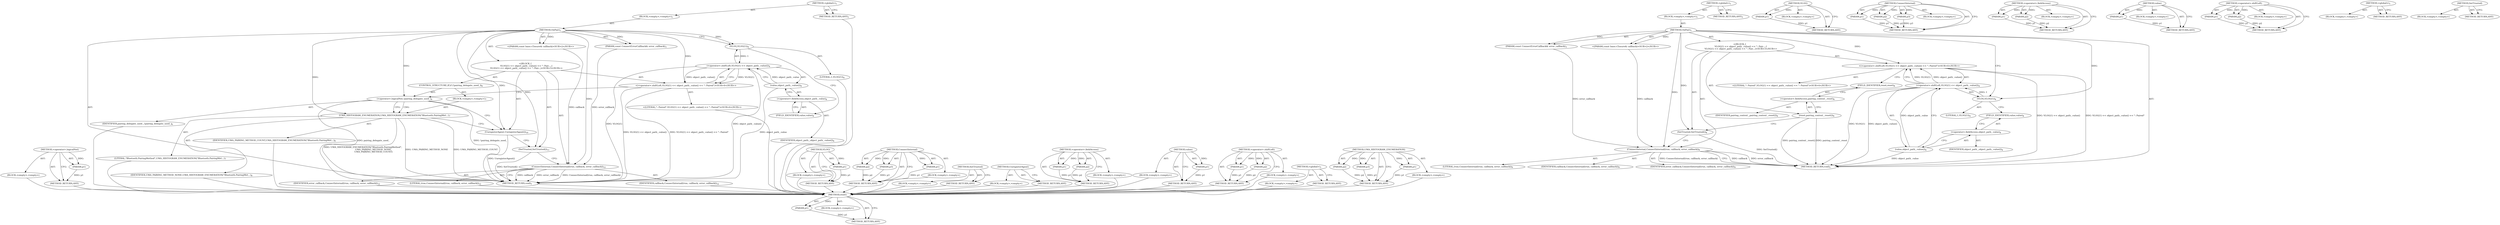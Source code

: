 digraph "SetTrusted" {
vulnerable_80 [label=<(METHOD,&lt;operator&gt;.logicalNot)>];
vulnerable_81 [label=<(PARAM,p1)>];
vulnerable_82 [label=<(BLOCK,&lt;empty&gt;,&lt;empty&gt;)>];
vulnerable_83 [label=<(METHOD_RETURN,ANY)>];
vulnerable_6 [label=<(METHOD,&lt;global&gt;)<SUB>1</SUB>>];
vulnerable_7 [label=<(BLOCK,&lt;empty&gt;,&lt;empty&gt;)<SUB>1</SUB>>];
vulnerable_8 [label=<(METHOD,OnPair)<SUB>1</SUB>>];
vulnerable_9 [label="<(PARAM,const base::Closure&amp; callback)<SUB>2</SUB>>"];
vulnerable_10 [label=<(PARAM,const ConnectErrorCallback&amp; error_callback)<SUB>3</SUB>>];
vulnerable_11 [label="<(BLOCK,{
   VLOG(1) &lt;&lt; object_path_.value() &lt;&lt; &quot;: Pair...,{
   VLOG(1) &lt;&lt; object_path_.value() &lt;&lt; &quot;: Pair...)<SUB>3</SUB>>"];
vulnerable_12 [label="<(&lt;operator&gt;.shiftLeft,VLOG(1) &lt;&lt; object_path_.value() &lt;&lt; &quot;: Paired&quot;)<SUB>4</SUB>>"];
vulnerable_13 [label=<(&lt;operator&gt;.shiftLeft,VLOG(1) &lt;&lt; object_path_.value())<SUB>4</SUB>>];
vulnerable_14 [label=<(VLOG,VLOG(1))<SUB>4</SUB>>];
vulnerable_15 [label=<(LITERAL,1,VLOG(1))<SUB>4</SUB>>];
vulnerable_16 [label=<(value,object_path_.value())<SUB>4</SUB>>];
vulnerable_17 [label=<(&lt;operator&gt;.fieldAccess,object_path_.value)<SUB>4</SUB>>];
vulnerable_18 [label=<(IDENTIFIER,object_path_,object_path_.value())<SUB>4</SUB>>];
vulnerable_19 [label=<(FIELD_IDENTIFIER,value,value)<SUB>4</SUB>>];
vulnerable_20 [label="<(LITERAL,&quot;: Paired&quot;,VLOG(1) &lt;&lt; object_path_.value() &lt;&lt; &quot;: Paired&quot;)<SUB>4</SUB>>"];
vulnerable_21 [label=<(CONTROL_STRUCTURE,IF,if (!pairing_delegate_used_))<SUB>6</SUB>>];
vulnerable_22 [label=<(&lt;operator&gt;.logicalNot,!pairing_delegate_used_)<SUB>6</SUB>>];
vulnerable_23 [label=<(IDENTIFIER,pairing_delegate_used_,!pairing_delegate_used_)<SUB>6</SUB>>];
vulnerable_24 [label=<(BLOCK,&lt;empty&gt;,&lt;empty&gt;)<SUB>7</SUB>>];
vulnerable_25 [label=<(UMA_HISTOGRAM_ENUMERATION,UMA_HISTOGRAM_ENUMERATION(&quot;Bluetooth.PairingMet...)<SUB>7</SUB>>];
vulnerable_26 [label=<(LITERAL,&quot;Bluetooth.PairingMethod&quot;,UMA_HISTOGRAM_ENUMERATION(&quot;Bluetooth.PairingMet...)<SUB>7</SUB>>];
vulnerable_27 [label=<(IDENTIFIER,UMA_PAIRING_METHOD_NONE,UMA_HISTOGRAM_ENUMERATION(&quot;Bluetooth.PairingMet...)<SUB>8</SUB>>];
vulnerable_28 [label=<(IDENTIFIER,UMA_PAIRING_METHOD_COUNT,UMA_HISTOGRAM_ENUMERATION(&quot;Bluetooth.PairingMet...)<SUB>9</SUB>>];
vulnerable_29 [label=<(UnregisterAgent,UnregisterAgent())<SUB>10</SUB>>];
vulnerable_30 [label=<(SetTrusted,SetTrusted())<SUB>11</SUB>>];
vulnerable_31 [label=<(ConnectInternal,ConnectInternal(true, callback, error_callback))<SUB>12</SUB>>];
vulnerable_32 [label=<(LITERAL,true,ConnectInternal(true, callback, error_callback))<SUB>12</SUB>>];
vulnerable_33 [label=<(IDENTIFIER,callback,ConnectInternal(true, callback, error_callback))<SUB>12</SUB>>];
vulnerable_34 [label=<(IDENTIFIER,error_callback,ConnectInternal(true, callback, error_callback))<SUB>12</SUB>>];
vulnerable_35 [label=<(METHOD_RETURN,void)<SUB>1</SUB>>];
vulnerable_37 [label=<(METHOD_RETURN,ANY)<SUB>1</SUB>>];
vulnerable_67 [label=<(METHOD,VLOG)>];
vulnerable_68 [label=<(PARAM,p1)>];
vulnerable_69 [label=<(BLOCK,&lt;empty&gt;,&lt;empty&gt;)>];
vulnerable_70 [label=<(METHOD_RETURN,ANY)>];
vulnerable_96 [label=<(METHOD,ConnectInternal)>];
vulnerable_97 [label=<(PARAM,p1)>];
vulnerable_98 [label=<(PARAM,p2)>];
vulnerable_99 [label=<(PARAM,p3)>];
vulnerable_100 [label=<(BLOCK,&lt;empty&gt;,&lt;empty&gt;)>];
vulnerable_101 [label=<(METHOD_RETURN,ANY)>];
vulnerable_93 [label=<(METHOD,SetTrusted)>];
vulnerable_94 [label=<(BLOCK,&lt;empty&gt;,&lt;empty&gt;)>];
vulnerable_95 [label=<(METHOD_RETURN,ANY)>];
vulnerable_90 [label=<(METHOD,UnregisterAgent)>];
vulnerable_91 [label=<(BLOCK,&lt;empty&gt;,&lt;empty&gt;)>];
vulnerable_92 [label=<(METHOD_RETURN,ANY)>];
vulnerable_75 [label=<(METHOD,&lt;operator&gt;.fieldAccess)>];
vulnerable_76 [label=<(PARAM,p1)>];
vulnerable_77 [label=<(PARAM,p2)>];
vulnerable_78 [label=<(BLOCK,&lt;empty&gt;,&lt;empty&gt;)>];
vulnerable_79 [label=<(METHOD_RETURN,ANY)>];
vulnerable_71 [label=<(METHOD,value)>];
vulnerable_72 [label=<(PARAM,p1)>];
vulnerable_73 [label=<(BLOCK,&lt;empty&gt;,&lt;empty&gt;)>];
vulnerable_74 [label=<(METHOD_RETURN,ANY)>];
vulnerable_62 [label=<(METHOD,&lt;operator&gt;.shiftLeft)>];
vulnerable_63 [label=<(PARAM,p1)>];
vulnerable_64 [label=<(PARAM,p2)>];
vulnerable_65 [label=<(BLOCK,&lt;empty&gt;,&lt;empty&gt;)>];
vulnerable_66 [label=<(METHOD_RETURN,ANY)>];
vulnerable_56 [label=<(METHOD,&lt;global&gt;)<SUB>1</SUB>>];
vulnerable_57 [label=<(BLOCK,&lt;empty&gt;,&lt;empty&gt;)>];
vulnerable_58 [label=<(METHOD_RETURN,ANY)>];
vulnerable_84 [label=<(METHOD,UMA_HISTOGRAM_ENUMERATION)>];
vulnerable_85 [label=<(PARAM,p1)>];
vulnerable_86 [label=<(PARAM,p2)>];
vulnerable_87 [label=<(PARAM,p3)>];
vulnerable_88 [label=<(BLOCK,&lt;empty&gt;,&lt;empty&gt;)>];
vulnerable_89 [label=<(METHOD_RETURN,ANY)>];
fixed_73 [label=<(METHOD,reset)>];
fixed_74 [label=<(PARAM,p1)>];
fixed_75 [label=<(BLOCK,&lt;empty&gt;,&lt;empty&gt;)>];
fixed_76 [label=<(METHOD_RETURN,ANY)>];
fixed_6 [label=<(METHOD,&lt;global&gt;)<SUB>1</SUB>>];
fixed_7 [label=<(BLOCK,&lt;empty&gt;,&lt;empty&gt;)<SUB>1</SUB>>];
fixed_8 [label=<(METHOD,OnPair)<SUB>1</SUB>>];
fixed_9 [label="<(PARAM,const base::Closure&amp; callback)<SUB>2</SUB>>"];
fixed_10 [label=<(PARAM,const ConnectErrorCallback&amp; error_callback)<SUB>3</SUB>>];
fixed_11 [label="<(BLOCK,{
   VLOG(1) &lt;&lt; object_path_.value() &lt;&lt; &quot;: Pair...,{
   VLOG(1) &lt;&lt; object_path_.value() &lt;&lt; &quot;: Pair...)<SUB>3</SUB>>"];
fixed_12 [label="<(&lt;operator&gt;.shiftLeft,VLOG(1) &lt;&lt; object_path_.value() &lt;&lt; &quot;: Paired&quot;)<SUB>4</SUB>>"];
fixed_13 [label=<(&lt;operator&gt;.shiftLeft,VLOG(1) &lt;&lt; object_path_.value())<SUB>4</SUB>>];
fixed_14 [label=<(VLOG,VLOG(1))<SUB>4</SUB>>];
fixed_15 [label=<(LITERAL,1,VLOG(1))<SUB>4</SUB>>];
fixed_16 [label=<(value,object_path_.value())<SUB>4</SUB>>];
fixed_17 [label=<(&lt;operator&gt;.fieldAccess,object_path_.value)<SUB>4</SUB>>];
fixed_18 [label=<(IDENTIFIER,object_path_,object_path_.value())<SUB>4</SUB>>];
fixed_19 [label=<(FIELD_IDENTIFIER,value,value)<SUB>4</SUB>>];
fixed_20 [label="<(LITERAL,&quot;: Paired&quot;,VLOG(1) &lt;&lt; object_path_.value() &lt;&lt; &quot;: Paired&quot;)<SUB>4</SUB>>"];
fixed_21 [label=<(reset,pairing_context_.reset())<SUB>6</SUB>>];
fixed_22 [label=<(&lt;operator&gt;.fieldAccess,pairing_context_.reset)<SUB>6</SUB>>];
fixed_23 [label=<(IDENTIFIER,pairing_context_,pairing_context_.reset())<SUB>6</SUB>>];
fixed_24 [label=<(FIELD_IDENTIFIER,reset,reset)<SUB>6</SUB>>];
fixed_25 [label=<(SetTrusted,SetTrusted())<SUB>8</SUB>>];
fixed_26 [label=<(ConnectInternal,ConnectInternal(true, callback, error_callback))<SUB>9</SUB>>];
fixed_27 [label=<(LITERAL,true,ConnectInternal(true, callback, error_callback))<SUB>9</SUB>>];
fixed_28 [label=<(IDENTIFIER,callback,ConnectInternal(true, callback, error_callback))<SUB>9</SUB>>];
fixed_29 [label=<(IDENTIFIER,error_callback,ConnectInternal(true, callback, error_callback))<SUB>9</SUB>>];
fixed_30 [label=<(METHOD_RETURN,void)<SUB>1</SUB>>];
fixed_32 [label=<(METHOD_RETURN,ANY)<SUB>1</SUB>>];
fixed_60 [label=<(METHOD,VLOG)>];
fixed_61 [label=<(PARAM,p1)>];
fixed_62 [label=<(BLOCK,&lt;empty&gt;,&lt;empty&gt;)>];
fixed_63 [label=<(METHOD_RETURN,ANY)>];
fixed_80 [label=<(METHOD,ConnectInternal)>];
fixed_81 [label=<(PARAM,p1)>];
fixed_82 [label=<(PARAM,p2)>];
fixed_83 [label=<(PARAM,p3)>];
fixed_84 [label=<(BLOCK,&lt;empty&gt;,&lt;empty&gt;)>];
fixed_85 [label=<(METHOD_RETURN,ANY)>];
fixed_68 [label=<(METHOD,&lt;operator&gt;.fieldAccess)>];
fixed_69 [label=<(PARAM,p1)>];
fixed_70 [label=<(PARAM,p2)>];
fixed_71 [label=<(BLOCK,&lt;empty&gt;,&lt;empty&gt;)>];
fixed_72 [label=<(METHOD_RETURN,ANY)>];
fixed_64 [label=<(METHOD,value)>];
fixed_65 [label=<(PARAM,p1)>];
fixed_66 [label=<(BLOCK,&lt;empty&gt;,&lt;empty&gt;)>];
fixed_67 [label=<(METHOD_RETURN,ANY)>];
fixed_55 [label=<(METHOD,&lt;operator&gt;.shiftLeft)>];
fixed_56 [label=<(PARAM,p1)>];
fixed_57 [label=<(PARAM,p2)>];
fixed_58 [label=<(BLOCK,&lt;empty&gt;,&lt;empty&gt;)>];
fixed_59 [label=<(METHOD_RETURN,ANY)>];
fixed_49 [label=<(METHOD,&lt;global&gt;)<SUB>1</SUB>>];
fixed_50 [label=<(BLOCK,&lt;empty&gt;,&lt;empty&gt;)>];
fixed_51 [label=<(METHOD_RETURN,ANY)>];
fixed_77 [label=<(METHOD,SetTrusted)>];
fixed_78 [label=<(BLOCK,&lt;empty&gt;,&lt;empty&gt;)>];
fixed_79 [label=<(METHOD_RETURN,ANY)>];
vulnerable_80 -> vulnerable_81  [key=0, label="AST: "];
vulnerable_80 -> vulnerable_81  [key=1, label="DDG: "];
vulnerable_80 -> vulnerable_82  [key=0, label="AST: "];
vulnerable_80 -> vulnerable_83  [key=0, label="AST: "];
vulnerable_80 -> vulnerable_83  [key=1, label="CFG: "];
vulnerable_81 -> vulnerable_83  [key=0, label="DDG: p1"];
vulnerable_82 -> fixed_73  [key=0];
vulnerable_83 -> fixed_73  [key=0];
vulnerable_6 -> vulnerable_7  [key=0, label="AST: "];
vulnerable_6 -> vulnerable_37  [key=0, label="AST: "];
vulnerable_6 -> vulnerable_37  [key=1, label="CFG: "];
vulnerable_7 -> vulnerable_8  [key=0, label="AST: "];
vulnerable_8 -> vulnerable_9  [key=0, label="AST: "];
vulnerable_8 -> vulnerable_9  [key=1, label="DDG: "];
vulnerable_8 -> vulnerable_10  [key=0, label="AST: "];
vulnerable_8 -> vulnerable_10  [key=1, label="DDG: "];
vulnerable_8 -> vulnerable_11  [key=0, label="AST: "];
vulnerable_8 -> vulnerable_35  [key=0, label="AST: "];
vulnerable_8 -> vulnerable_14  [key=0, label="CFG: "];
vulnerable_8 -> vulnerable_14  [key=1, label="DDG: "];
vulnerable_8 -> vulnerable_29  [key=0, label="DDG: "];
vulnerable_8 -> vulnerable_30  [key=0, label="DDG: "];
vulnerable_8 -> vulnerable_12  [key=0, label="DDG: "];
vulnerable_8 -> vulnerable_31  [key=0, label="DDG: "];
vulnerable_8 -> vulnerable_22  [key=0, label="DDG: "];
vulnerable_8 -> vulnerable_25  [key=0, label="DDG: "];
vulnerable_9 -> vulnerable_31  [key=0, label="DDG: callback"];
vulnerable_10 -> vulnerable_31  [key=0, label="DDG: error_callback"];
vulnerable_11 -> vulnerable_12  [key=0, label="AST: "];
vulnerable_11 -> vulnerable_21  [key=0, label="AST: "];
vulnerable_11 -> vulnerable_29  [key=0, label="AST: "];
vulnerable_11 -> vulnerable_30  [key=0, label="AST: "];
vulnerable_11 -> vulnerable_31  [key=0, label="AST: "];
vulnerable_12 -> vulnerable_13  [key=0, label="AST: "];
vulnerable_12 -> vulnerable_20  [key=0, label="AST: "];
vulnerable_12 -> vulnerable_22  [key=0, label="CFG: "];
vulnerable_12 -> vulnerable_35  [key=0, label="DDG: VLOG(1) &lt;&lt; object_path_.value()"];
vulnerable_12 -> vulnerable_35  [key=1, label="DDG: VLOG(1) &lt;&lt; object_path_.value() &lt;&lt; &quot;: Paired&quot;"];
vulnerable_13 -> vulnerable_14  [key=0, label="AST: "];
vulnerable_13 -> vulnerable_16  [key=0, label="AST: "];
vulnerable_13 -> vulnerable_12  [key=0, label="CFG: "];
vulnerable_13 -> vulnerable_12  [key=1, label="DDG: VLOG(1)"];
vulnerable_13 -> vulnerable_12  [key=2, label="DDG: object_path_.value()"];
vulnerable_13 -> vulnerable_35  [key=0, label="DDG: VLOG(1)"];
vulnerable_13 -> vulnerable_35  [key=1, label="DDG: object_path_.value()"];
vulnerable_14 -> vulnerable_15  [key=0, label="AST: "];
vulnerable_14 -> vulnerable_19  [key=0, label="CFG: "];
vulnerable_14 -> vulnerable_13  [key=0, label="DDG: 1"];
vulnerable_15 -> fixed_73  [key=0];
vulnerable_16 -> vulnerable_17  [key=0, label="AST: "];
vulnerable_16 -> vulnerable_13  [key=0, label="CFG: "];
vulnerable_16 -> vulnerable_13  [key=1, label="DDG: object_path_.value"];
vulnerable_16 -> vulnerable_35  [key=0, label="DDG: object_path_.value"];
vulnerable_17 -> vulnerable_18  [key=0, label="AST: "];
vulnerable_17 -> vulnerable_19  [key=0, label="AST: "];
vulnerable_17 -> vulnerable_16  [key=0, label="CFG: "];
vulnerable_18 -> fixed_73  [key=0];
vulnerable_19 -> vulnerable_17  [key=0, label="CFG: "];
vulnerable_20 -> fixed_73  [key=0];
vulnerable_21 -> vulnerable_22  [key=0, label="AST: "];
vulnerable_21 -> vulnerable_24  [key=0, label="AST: "];
vulnerable_22 -> vulnerable_23  [key=0, label="AST: "];
vulnerable_22 -> vulnerable_29  [key=0, label="CFG: "];
vulnerable_22 -> vulnerable_25  [key=0, label="CFG: "];
vulnerable_22 -> vulnerable_25  [key=1, label="CDG: "];
vulnerable_22 -> vulnerable_35  [key=0, label="DDG: !pairing_delegate_used_"];
vulnerable_22 -> vulnerable_35  [key=1, label="DDG: pairing_delegate_used_"];
vulnerable_23 -> fixed_73  [key=0];
vulnerable_24 -> vulnerable_25  [key=0, label="AST: "];
vulnerable_25 -> vulnerable_26  [key=0, label="AST: "];
vulnerable_25 -> vulnerable_27  [key=0, label="AST: "];
vulnerable_25 -> vulnerable_28  [key=0, label="AST: "];
vulnerable_25 -> vulnerable_29  [key=0, label="CFG: "];
vulnerable_25 -> vulnerable_35  [key=0, label="DDG: UMA_PAIRING_METHOD_COUNT"];
vulnerable_25 -> vulnerable_35  [key=1, label="DDG: UMA_HISTOGRAM_ENUMERATION(&quot;Bluetooth.PairingMethod&quot;,
                              UMA_PAIRING_METHOD_NONE,
                              UMA_PAIRING_METHOD_COUNT)"];
vulnerable_25 -> vulnerable_35  [key=2, label="DDG: UMA_PAIRING_METHOD_NONE"];
vulnerable_26 -> fixed_73  [key=0];
vulnerable_27 -> fixed_73  [key=0];
vulnerable_28 -> fixed_73  [key=0];
vulnerable_29 -> vulnerable_30  [key=0, label="CFG: "];
vulnerable_29 -> vulnerable_35  [key=0, label="DDG: UnregisterAgent()"];
vulnerable_30 -> vulnerable_31  [key=0, label="CFG: "];
vulnerable_30 -> vulnerable_35  [key=0, label="DDG: SetTrusted()"];
vulnerable_31 -> vulnerable_32  [key=0, label="AST: "];
vulnerable_31 -> vulnerable_33  [key=0, label="AST: "];
vulnerable_31 -> vulnerable_34  [key=0, label="AST: "];
vulnerable_31 -> vulnerable_35  [key=0, label="CFG: "];
vulnerable_31 -> vulnerable_35  [key=1, label="DDG: callback"];
vulnerable_31 -> vulnerable_35  [key=2, label="DDG: error_callback"];
vulnerable_31 -> vulnerable_35  [key=3, label="DDG: ConnectInternal(true, callback, error_callback)"];
vulnerable_32 -> fixed_73  [key=0];
vulnerable_33 -> fixed_73  [key=0];
vulnerable_34 -> fixed_73  [key=0];
vulnerable_35 -> fixed_73  [key=0];
vulnerable_37 -> fixed_73  [key=0];
vulnerable_67 -> vulnerable_68  [key=0, label="AST: "];
vulnerable_67 -> vulnerable_68  [key=1, label="DDG: "];
vulnerable_67 -> vulnerable_69  [key=0, label="AST: "];
vulnerable_67 -> vulnerable_70  [key=0, label="AST: "];
vulnerable_67 -> vulnerable_70  [key=1, label="CFG: "];
vulnerable_68 -> vulnerable_70  [key=0, label="DDG: p1"];
vulnerable_69 -> fixed_73  [key=0];
vulnerable_70 -> fixed_73  [key=0];
vulnerable_96 -> vulnerable_97  [key=0, label="AST: "];
vulnerable_96 -> vulnerable_97  [key=1, label="DDG: "];
vulnerable_96 -> vulnerable_100  [key=0, label="AST: "];
vulnerable_96 -> vulnerable_98  [key=0, label="AST: "];
vulnerable_96 -> vulnerable_98  [key=1, label="DDG: "];
vulnerable_96 -> vulnerable_101  [key=0, label="AST: "];
vulnerable_96 -> vulnerable_101  [key=1, label="CFG: "];
vulnerable_96 -> vulnerable_99  [key=0, label="AST: "];
vulnerable_96 -> vulnerable_99  [key=1, label="DDG: "];
vulnerable_97 -> vulnerable_101  [key=0, label="DDG: p1"];
vulnerable_98 -> vulnerable_101  [key=0, label="DDG: p2"];
vulnerable_99 -> vulnerable_101  [key=0, label="DDG: p3"];
vulnerable_100 -> fixed_73  [key=0];
vulnerable_101 -> fixed_73  [key=0];
vulnerable_93 -> vulnerable_94  [key=0, label="AST: "];
vulnerable_93 -> vulnerable_95  [key=0, label="AST: "];
vulnerable_93 -> vulnerable_95  [key=1, label="CFG: "];
vulnerable_94 -> fixed_73  [key=0];
vulnerable_95 -> fixed_73  [key=0];
vulnerable_90 -> vulnerable_91  [key=0, label="AST: "];
vulnerable_90 -> vulnerable_92  [key=0, label="AST: "];
vulnerable_90 -> vulnerable_92  [key=1, label="CFG: "];
vulnerable_91 -> fixed_73  [key=0];
vulnerable_92 -> fixed_73  [key=0];
vulnerable_75 -> vulnerable_76  [key=0, label="AST: "];
vulnerable_75 -> vulnerable_76  [key=1, label="DDG: "];
vulnerable_75 -> vulnerable_78  [key=0, label="AST: "];
vulnerable_75 -> vulnerable_77  [key=0, label="AST: "];
vulnerable_75 -> vulnerable_77  [key=1, label="DDG: "];
vulnerable_75 -> vulnerable_79  [key=0, label="AST: "];
vulnerable_75 -> vulnerable_79  [key=1, label="CFG: "];
vulnerable_76 -> vulnerable_79  [key=0, label="DDG: p1"];
vulnerable_77 -> vulnerable_79  [key=0, label="DDG: p2"];
vulnerable_78 -> fixed_73  [key=0];
vulnerable_79 -> fixed_73  [key=0];
vulnerable_71 -> vulnerable_72  [key=0, label="AST: "];
vulnerable_71 -> vulnerable_72  [key=1, label="DDG: "];
vulnerable_71 -> vulnerable_73  [key=0, label="AST: "];
vulnerable_71 -> vulnerable_74  [key=0, label="AST: "];
vulnerable_71 -> vulnerable_74  [key=1, label="CFG: "];
vulnerable_72 -> vulnerable_74  [key=0, label="DDG: p1"];
vulnerable_73 -> fixed_73  [key=0];
vulnerable_74 -> fixed_73  [key=0];
vulnerable_62 -> vulnerable_63  [key=0, label="AST: "];
vulnerable_62 -> vulnerable_63  [key=1, label="DDG: "];
vulnerable_62 -> vulnerable_65  [key=0, label="AST: "];
vulnerable_62 -> vulnerable_64  [key=0, label="AST: "];
vulnerable_62 -> vulnerable_64  [key=1, label="DDG: "];
vulnerable_62 -> vulnerable_66  [key=0, label="AST: "];
vulnerable_62 -> vulnerable_66  [key=1, label="CFG: "];
vulnerable_63 -> vulnerable_66  [key=0, label="DDG: p1"];
vulnerable_64 -> vulnerable_66  [key=0, label="DDG: p2"];
vulnerable_65 -> fixed_73  [key=0];
vulnerable_66 -> fixed_73  [key=0];
vulnerable_56 -> vulnerable_57  [key=0, label="AST: "];
vulnerable_56 -> vulnerable_58  [key=0, label="AST: "];
vulnerable_56 -> vulnerable_58  [key=1, label="CFG: "];
vulnerable_57 -> fixed_73  [key=0];
vulnerable_58 -> fixed_73  [key=0];
vulnerable_84 -> vulnerable_85  [key=0, label="AST: "];
vulnerable_84 -> vulnerable_85  [key=1, label="DDG: "];
vulnerable_84 -> vulnerable_88  [key=0, label="AST: "];
vulnerable_84 -> vulnerable_86  [key=0, label="AST: "];
vulnerable_84 -> vulnerable_86  [key=1, label="DDG: "];
vulnerable_84 -> vulnerable_89  [key=0, label="AST: "];
vulnerable_84 -> vulnerable_89  [key=1, label="CFG: "];
vulnerable_84 -> vulnerable_87  [key=0, label="AST: "];
vulnerable_84 -> vulnerable_87  [key=1, label="DDG: "];
vulnerable_85 -> vulnerable_89  [key=0, label="DDG: p1"];
vulnerable_86 -> vulnerable_89  [key=0, label="DDG: p2"];
vulnerable_87 -> vulnerable_89  [key=0, label="DDG: p3"];
vulnerable_88 -> fixed_73  [key=0];
vulnerable_89 -> fixed_73  [key=0];
fixed_73 -> fixed_74  [key=0, label="AST: "];
fixed_73 -> fixed_74  [key=1, label="DDG: "];
fixed_73 -> fixed_75  [key=0, label="AST: "];
fixed_73 -> fixed_76  [key=0, label="AST: "];
fixed_73 -> fixed_76  [key=1, label="CFG: "];
fixed_74 -> fixed_76  [key=0, label="DDG: p1"];
fixed_6 -> fixed_7  [key=0, label="AST: "];
fixed_6 -> fixed_32  [key=0, label="AST: "];
fixed_6 -> fixed_32  [key=1, label="CFG: "];
fixed_7 -> fixed_8  [key=0, label="AST: "];
fixed_8 -> fixed_9  [key=0, label="AST: "];
fixed_8 -> fixed_9  [key=1, label="DDG: "];
fixed_8 -> fixed_10  [key=0, label="AST: "];
fixed_8 -> fixed_10  [key=1, label="DDG: "];
fixed_8 -> fixed_11  [key=0, label="AST: "];
fixed_8 -> fixed_30  [key=0, label="AST: "];
fixed_8 -> fixed_14  [key=0, label="CFG: "];
fixed_8 -> fixed_14  [key=1, label="DDG: "];
fixed_8 -> fixed_25  [key=0, label="DDG: "];
fixed_8 -> fixed_12  [key=0, label="DDG: "];
fixed_8 -> fixed_26  [key=0, label="DDG: "];
fixed_9 -> fixed_26  [key=0, label="DDG: callback"];
fixed_10 -> fixed_26  [key=0, label="DDG: error_callback"];
fixed_11 -> fixed_12  [key=0, label="AST: "];
fixed_11 -> fixed_21  [key=0, label="AST: "];
fixed_11 -> fixed_25  [key=0, label="AST: "];
fixed_11 -> fixed_26  [key=0, label="AST: "];
fixed_12 -> fixed_13  [key=0, label="AST: "];
fixed_12 -> fixed_20  [key=0, label="AST: "];
fixed_12 -> fixed_24  [key=0, label="CFG: "];
fixed_12 -> fixed_30  [key=0, label="DDG: VLOG(1) &lt;&lt; object_path_.value()"];
fixed_12 -> fixed_30  [key=1, label="DDG: VLOG(1) &lt;&lt; object_path_.value() &lt;&lt; &quot;: Paired&quot;"];
fixed_13 -> fixed_14  [key=0, label="AST: "];
fixed_13 -> fixed_16  [key=0, label="AST: "];
fixed_13 -> fixed_12  [key=0, label="CFG: "];
fixed_13 -> fixed_12  [key=1, label="DDG: VLOG(1)"];
fixed_13 -> fixed_12  [key=2, label="DDG: object_path_.value()"];
fixed_13 -> fixed_30  [key=0, label="DDG: VLOG(1)"];
fixed_13 -> fixed_30  [key=1, label="DDG: object_path_.value()"];
fixed_14 -> fixed_15  [key=0, label="AST: "];
fixed_14 -> fixed_19  [key=0, label="CFG: "];
fixed_14 -> fixed_13  [key=0, label="DDG: 1"];
fixed_16 -> fixed_17  [key=0, label="AST: "];
fixed_16 -> fixed_13  [key=0, label="CFG: "];
fixed_16 -> fixed_13  [key=1, label="DDG: object_path_.value"];
fixed_16 -> fixed_30  [key=0, label="DDG: object_path_.value"];
fixed_17 -> fixed_18  [key=0, label="AST: "];
fixed_17 -> fixed_19  [key=0, label="AST: "];
fixed_17 -> fixed_16  [key=0, label="CFG: "];
fixed_19 -> fixed_17  [key=0, label="CFG: "];
fixed_21 -> fixed_22  [key=0, label="AST: "];
fixed_21 -> fixed_25  [key=0, label="CFG: "];
fixed_21 -> fixed_30  [key=0, label="DDG: pairing_context_.reset"];
fixed_21 -> fixed_30  [key=1, label="DDG: pairing_context_.reset()"];
fixed_22 -> fixed_23  [key=0, label="AST: "];
fixed_22 -> fixed_24  [key=0, label="AST: "];
fixed_22 -> fixed_21  [key=0, label="CFG: "];
fixed_24 -> fixed_22  [key=0, label="CFG: "];
fixed_25 -> fixed_26  [key=0, label="CFG: "];
fixed_25 -> fixed_30  [key=0, label="DDG: SetTrusted()"];
fixed_26 -> fixed_27  [key=0, label="AST: "];
fixed_26 -> fixed_28  [key=0, label="AST: "];
fixed_26 -> fixed_29  [key=0, label="AST: "];
fixed_26 -> fixed_30  [key=0, label="CFG: "];
fixed_26 -> fixed_30  [key=1, label="DDG: callback"];
fixed_26 -> fixed_30  [key=2, label="DDG: error_callback"];
fixed_26 -> fixed_30  [key=3, label="DDG: ConnectInternal(true, callback, error_callback)"];
fixed_60 -> fixed_61  [key=0, label="AST: "];
fixed_60 -> fixed_61  [key=1, label="DDG: "];
fixed_60 -> fixed_62  [key=0, label="AST: "];
fixed_60 -> fixed_63  [key=0, label="AST: "];
fixed_60 -> fixed_63  [key=1, label="CFG: "];
fixed_61 -> fixed_63  [key=0, label="DDG: p1"];
fixed_80 -> fixed_81  [key=0, label="AST: "];
fixed_80 -> fixed_81  [key=1, label="DDG: "];
fixed_80 -> fixed_84  [key=0, label="AST: "];
fixed_80 -> fixed_82  [key=0, label="AST: "];
fixed_80 -> fixed_82  [key=1, label="DDG: "];
fixed_80 -> fixed_85  [key=0, label="AST: "];
fixed_80 -> fixed_85  [key=1, label="CFG: "];
fixed_80 -> fixed_83  [key=0, label="AST: "];
fixed_80 -> fixed_83  [key=1, label="DDG: "];
fixed_81 -> fixed_85  [key=0, label="DDG: p1"];
fixed_82 -> fixed_85  [key=0, label="DDG: p2"];
fixed_83 -> fixed_85  [key=0, label="DDG: p3"];
fixed_68 -> fixed_69  [key=0, label="AST: "];
fixed_68 -> fixed_69  [key=1, label="DDG: "];
fixed_68 -> fixed_71  [key=0, label="AST: "];
fixed_68 -> fixed_70  [key=0, label="AST: "];
fixed_68 -> fixed_70  [key=1, label="DDG: "];
fixed_68 -> fixed_72  [key=0, label="AST: "];
fixed_68 -> fixed_72  [key=1, label="CFG: "];
fixed_69 -> fixed_72  [key=0, label="DDG: p1"];
fixed_70 -> fixed_72  [key=0, label="DDG: p2"];
fixed_64 -> fixed_65  [key=0, label="AST: "];
fixed_64 -> fixed_65  [key=1, label="DDG: "];
fixed_64 -> fixed_66  [key=0, label="AST: "];
fixed_64 -> fixed_67  [key=0, label="AST: "];
fixed_64 -> fixed_67  [key=1, label="CFG: "];
fixed_65 -> fixed_67  [key=0, label="DDG: p1"];
fixed_55 -> fixed_56  [key=0, label="AST: "];
fixed_55 -> fixed_56  [key=1, label="DDG: "];
fixed_55 -> fixed_58  [key=0, label="AST: "];
fixed_55 -> fixed_57  [key=0, label="AST: "];
fixed_55 -> fixed_57  [key=1, label="DDG: "];
fixed_55 -> fixed_59  [key=0, label="AST: "];
fixed_55 -> fixed_59  [key=1, label="CFG: "];
fixed_56 -> fixed_59  [key=0, label="DDG: p1"];
fixed_57 -> fixed_59  [key=0, label="DDG: p2"];
fixed_49 -> fixed_50  [key=0, label="AST: "];
fixed_49 -> fixed_51  [key=0, label="AST: "];
fixed_49 -> fixed_51  [key=1, label="CFG: "];
fixed_77 -> fixed_78  [key=0, label="AST: "];
fixed_77 -> fixed_79  [key=0, label="AST: "];
fixed_77 -> fixed_79  [key=1, label="CFG: "];
}
